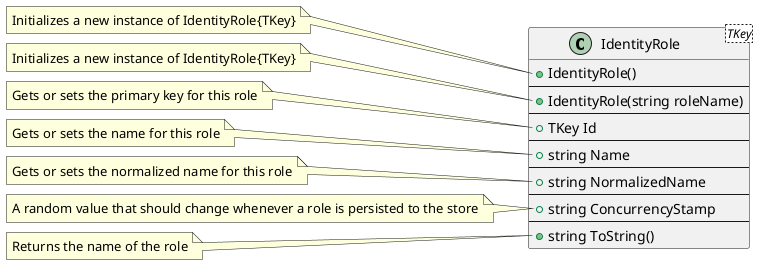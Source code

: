 ﻿@startuml

class IdentityRole<TKey>{
    +IdentityRole()
    --
    +IdentityRole(string roleName)
    --
    +TKey Id 
    --
    +string Name
    --
    +string NormalizedName
    --
    +string ConcurrencyStamp
    --
    +string ToString()
}

note left of IdentityRole::IdentityRole
  Initializes a new instance of IdentityRole{TKey}
end note

note left of IdentityRole::"IdentityRole(string roleName)"
  Initializes a new instance of IdentityRole{TKey}
end note

note left of IdentityRole::"TKey Id"
  Gets or sets the primary key for this role
end note

note left of IdentityRole::"string Name"
  Gets or sets the name for this role
end note

note left of IdentityRole::NormalizedName
  Gets or sets the normalized name for this role
end note

note left of IdentityRole::ConcurrencyStamp
  A random value that should change whenever a role is persisted to the store
end note

note left of IdentityRole::ToString
  Returns the name of the role
end note

@enduml